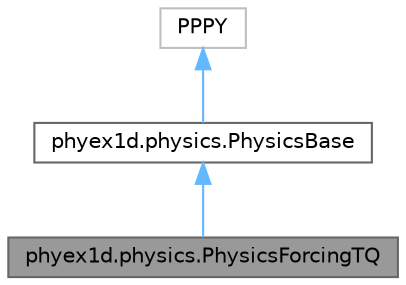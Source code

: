digraph "phyex1d.physics.PhysicsForcingTQ"
{
 // LATEX_PDF_SIZE
  bgcolor="transparent";
  edge [fontname=Helvetica,fontsize=10,labelfontname=Helvetica,labelfontsize=10];
  node [fontname=Helvetica,fontsize=10,shape=box,height=0.2,width=0.4];
  Node1 [id="Node000001",label="phyex1d.physics.PhysicsForcingTQ",height=0.2,width=0.4,color="gray40", fillcolor="grey60", style="filled", fontcolor="black",tooltip=" "];
  Node2 -> Node1 [id="edge1_Node000001_Node000002",dir="back",color="steelblue1",style="solid",tooltip=" "];
  Node2 [id="Node000002",label="phyex1d.physics.PhysicsBase",height=0.2,width=0.4,color="gray40", fillcolor="white", style="filled",URL="$classphyex1d_1_1physics_1_1PhysicsBase.html",tooltip=" "];
  Node3 -> Node2 [id="edge2_Node000002_Node000003",dir="back",color="steelblue1",style="solid",tooltip=" "];
  Node3 [id="Node000003",label="PPPY",height=0.2,width=0.4,color="grey75", fillcolor="white", style="filled",tooltip=" "];
}
